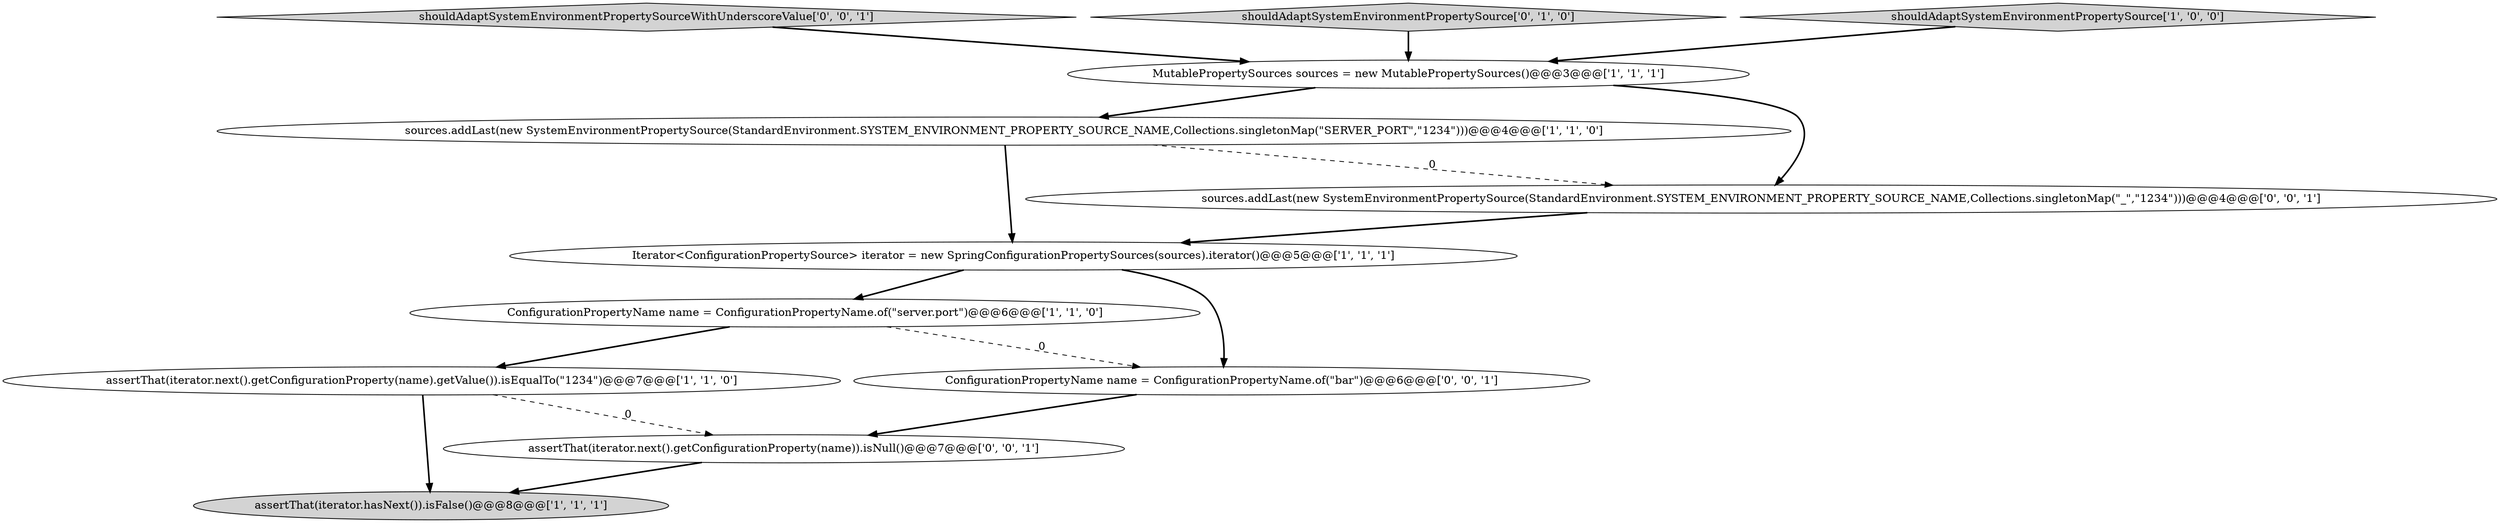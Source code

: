 digraph {
3 [style = filled, label = "Iterator<ConfigurationPropertySource> iterator = new SpringConfigurationPropertySources(sources).iterator()@@@5@@@['1', '1', '1']", fillcolor = white, shape = ellipse image = "AAA0AAABBB1BBB"];
5 [style = filled, label = "assertThat(iterator.next().getConfigurationProperty(name).getValue()).isEqualTo(\"1234\")@@@7@@@['1', '1', '0']", fillcolor = white, shape = ellipse image = "AAA0AAABBB1BBB"];
8 [style = filled, label = "shouldAdaptSystemEnvironmentPropertySourceWithUnderscoreValue['0', '0', '1']", fillcolor = lightgray, shape = diamond image = "AAA0AAABBB3BBB"];
1 [style = filled, label = "sources.addLast(new SystemEnvironmentPropertySource(StandardEnvironment.SYSTEM_ENVIRONMENT_PROPERTY_SOURCE_NAME,Collections.singletonMap(\"SERVER_PORT\",\"1234\")))@@@4@@@['1', '1', '0']", fillcolor = white, shape = ellipse image = "AAA0AAABBB1BBB"];
7 [style = filled, label = "shouldAdaptSystemEnvironmentPropertySource['0', '1', '0']", fillcolor = lightgray, shape = diamond image = "AAA0AAABBB2BBB"];
9 [style = filled, label = "sources.addLast(new SystemEnvironmentPropertySource(StandardEnvironment.SYSTEM_ENVIRONMENT_PROPERTY_SOURCE_NAME,Collections.singletonMap(\"_\",\"1234\")))@@@4@@@['0', '0', '1']", fillcolor = white, shape = ellipse image = "AAA0AAABBB3BBB"];
0 [style = filled, label = "MutablePropertySources sources = new MutablePropertySources()@@@3@@@['1', '1', '1']", fillcolor = white, shape = ellipse image = "AAA0AAABBB1BBB"];
11 [style = filled, label = "assertThat(iterator.next().getConfigurationProperty(name)).isNull()@@@7@@@['0', '0', '1']", fillcolor = white, shape = ellipse image = "AAA0AAABBB3BBB"];
6 [style = filled, label = "shouldAdaptSystemEnvironmentPropertySource['1', '0', '0']", fillcolor = lightgray, shape = diamond image = "AAA0AAABBB1BBB"];
2 [style = filled, label = "ConfigurationPropertyName name = ConfigurationPropertyName.of(\"server.port\")@@@6@@@['1', '1', '0']", fillcolor = white, shape = ellipse image = "AAA0AAABBB1BBB"];
4 [style = filled, label = "assertThat(iterator.hasNext()).isFalse()@@@8@@@['1', '1', '1']", fillcolor = lightgray, shape = ellipse image = "AAA0AAABBB1BBB"];
10 [style = filled, label = "ConfigurationPropertyName name = ConfigurationPropertyName.of(\"bar\")@@@6@@@['0', '0', '1']", fillcolor = white, shape = ellipse image = "AAA0AAABBB3BBB"];
1->3 [style = bold, label=""];
8->0 [style = bold, label=""];
9->3 [style = bold, label=""];
3->10 [style = bold, label=""];
11->4 [style = bold, label=""];
1->9 [style = dashed, label="0"];
0->9 [style = bold, label=""];
7->0 [style = bold, label=""];
6->0 [style = bold, label=""];
3->2 [style = bold, label=""];
5->11 [style = dashed, label="0"];
0->1 [style = bold, label=""];
5->4 [style = bold, label=""];
2->10 [style = dashed, label="0"];
2->5 [style = bold, label=""];
10->11 [style = bold, label=""];
}
